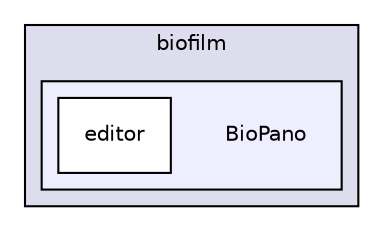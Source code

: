 digraph "src/main/java/cn/edu/ustc/biofilm/BioPano" {
  compound=true
  node [ fontsize="10", fontname="Helvetica"];
  edge [ labelfontsize="10", labelfontname="Helvetica"];
  subgraph clusterdir_91eb5dddaa50624a598309e67317bffd {
    graph [ bgcolor="#ddddee", pencolor="black", label="biofilm" fontname="Helvetica", fontsize="10", URL="dir_91eb5dddaa50624a598309e67317bffd.html"]
  subgraph clusterdir_42c99e3db27d0f9896ef3df136b68607 {
    graph [ bgcolor="#eeeeff", pencolor="black", label="" URL="dir_42c99e3db27d0f9896ef3df136b68607.html"];
    dir_42c99e3db27d0f9896ef3df136b68607 [shape=plaintext label="BioPano"];
    dir_87af8e2031c4258bfa6f71afd468298d [shape=box label="editor" color="black" fillcolor="white" style="filled" URL="dir_87af8e2031c4258bfa6f71afd468298d.html"];
  }
  }
}
